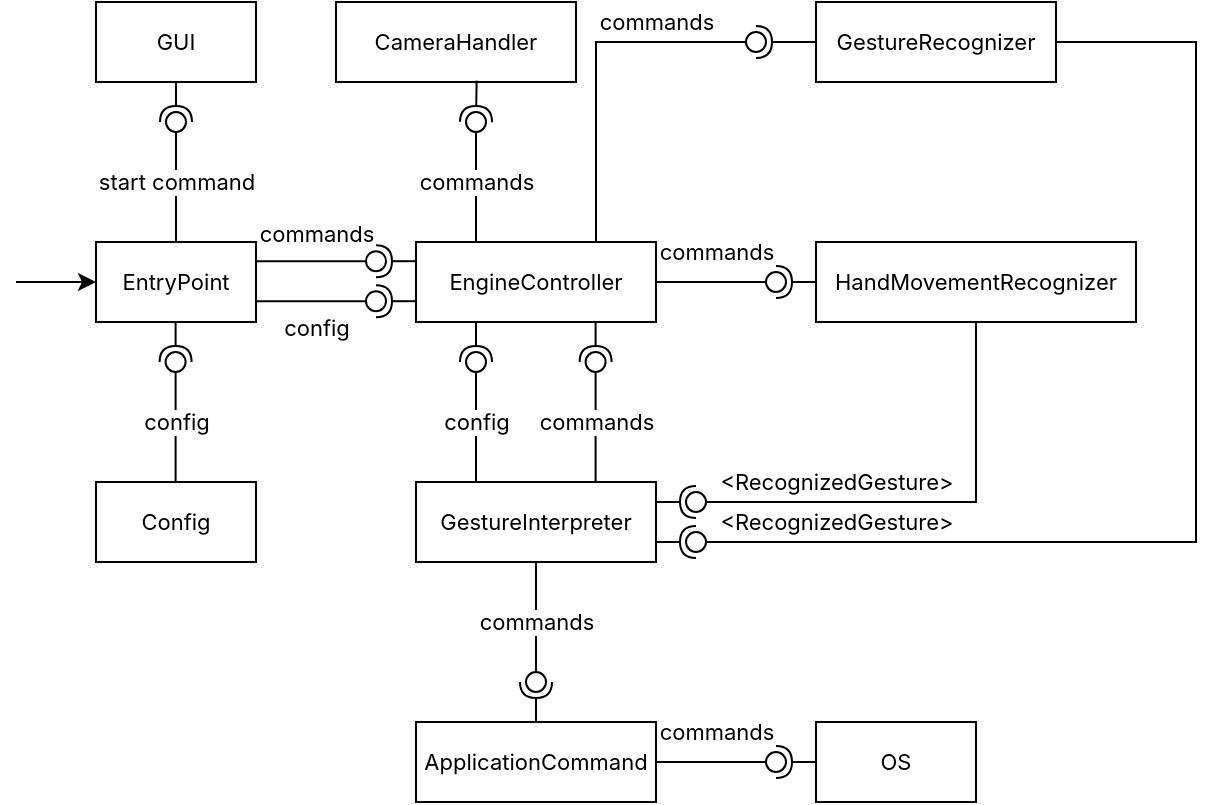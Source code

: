 <mxfile version="24.4.3" type="device">
  <diagram name="Seite-1" id="FlxHqYpVM7WwrjAAbNVC">
    <mxGraphModel dx="989" dy="512" grid="1" gridSize="10" guides="1" tooltips="1" connect="1" arrows="1" fold="1" page="1" pageScale="1" pageWidth="827" pageHeight="1169" math="0" shadow="0">
      <root>
        <mxCell id="0" />
        <mxCell id="1" parent="0" />
        <mxCell id="mJIAhEb5I7Z3ak2i3lBF-1" value="&lt;div style=&quot;font-size: 11px;&quot;&gt;EntryPoint&lt;/div&gt;" style="rounded=0;whiteSpace=wrap;html=1;fontFamily=Inter;fontSource=https%3A%2F%2Ffonts.googleapis.com%2Fcss%3Ffamily%3DInter;fontSize=11;" parent="1" vertex="1">
          <mxGeometry x="80" y="160" width="80" height="40" as="geometry" />
        </mxCell>
        <mxCell id="mJIAhEb5I7Z3ak2i3lBF-2" value="" style="endArrow=classic;html=1;rounded=0;entryX=0;entryY=0.5;entryDx=0;entryDy=0;fontFamily=Inter;fontSource=https%3A%2F%2Ffonts.googleapis.com%2Fcss%3Ffamily%3DInter;fontSize=11;" parent="1" target="mJIAhEb5I7Z3ak2i3lBF-1" edge="1">
          <mxGeometry width="50" height="50" relative="1" as="geometry">
            <mxPoint x="40" y="180" as="sourcePoint" />
            <mxPoint x="80" y="179.76" as="targetPoint" />
          </mxGeometry>
        </mxCell>
        <mxCell id="mJIAhEb5I7Z3ak2i3lBF-3" value="&lt;div style=&quot;font-size: 11px;&quot;&gt;GUI&lt;/div&gt;" style="rounded=0;whiteSpace=wrap;html=1;fontFamily=Inter;fontSource=https%3A%2F%2Ffonts.googleapis.com%2Fcss%3Ffamily%3DInter;fontSize=11;" parent="1" vertex="1">
          <mxGeometry x="80" y="40" width="80" height="40" as="geometry" />
        </mxCell>
        <mxCell id="mJIAhEb5I7Z3ak2i3lBF-4" value="" style="rounded=0;orthogonalLoop=1;jettySize=auto;html=1;endArrow=halfCircle;endFill=0;endSize=6;strokeWidth=1;sketch=0;exitX=0.5;exitY=1;exitDx=0;exitDy=0;fontFamily=Inter;fontSource=https%3A%2F%2Ffonts.googleapis.com%2Fcss%3Ffamily%3DInter;fontSize=11;" parent="1" source="mJIAhEb5I7Z3ak2i3lBF-3" edge="1">
          <mxGeometry relative="1" as="geometry">
            <mxPoint x="250" y="155" as="sourcePoint" />
            <mxPoint x="120" y="100" as="targetPoint" />
          </mxGeometry>
        </mxCell>
        <mxCell id="mJIAhEb5I7Z3ak2i3lBF-5" value="start command" style="rounded=0;orthogonalLoop=1;jettySize=auto;html=1;endArrow=oval;endFill=0;sketch=0;sourcePerimeterSpacing=0;targetPerimeterSpacing=0;endSize=10;exitX=0.5;exitY=0;exitDx=0;exitDy=0;fontFamily=Inter;fontSource=https%3A%2F%2Ffonts.googleapis.com%2Fcss%3Ffamily%3DInter;fontSize=11;" parent="1" source="mJIAhEb5I7Z3ak2i3lBF-1" edge="1">
          <mxGeometry relative="1" as="geometry">
            <mxPoint x="210" y="155" as="sourcePoint" />
            <mxPoint x="120" y="100" as="targetPoint" />
            <Array as="points" />
            <mxPoint as="offset" />
          </mxGeometry>
        </mxCell>
        <mxCell id="mJIAhEb5I7Z3ak2i3lBF-6" value="" style="ellipse;whiteSpace=wrap;html=1;align=center;aspect=fixed;fillColor=none;strokeColor=none;resizable=0;perimeter=centerPerimeter;rotatable=0;allowArrows=0;points=[];outlineConnect=1;fontFamily=Inter;fontSource=https%3A%2F%2Ffonts.googleapis.com%2Fcss%3Ffamily%3DInter;fontSize=11;" parent="1" vertex="1">
          <mxGeometry x="225" y="150" width="10" height="10" as="geometry" />
        </mxCell>
        <mxCell id="mJIAhEb5I7Z3ak2i3lBF-7" value="&lt;div style=&quot;font-size: 11px;&quot;&gt;EngineController&lt;/div&gt;" style="rounded=0;whiteSpace=wrap;html=1;fontFamily=Inter;fontSource=https%3A%2F%2Ffonts.googleapis.com%2Fcss%3Ffamily%3DInter;fontSize=11;" parent="1" vertex="1">
          <mxGeometry x="240" y="160" width="120" height="40" as="geometry" />
        </mxCell>
        <mxCell id="mJIAhEb5I7Z3ak2i3lBF-8" value="" style="rounded=0;orthogonalLoop=1;jettySize=auto;html=1;endArrow=halfCircle;endFill=0;endSize=6;strokeWidth=1;sketch=0;exitX=0;exitY=0.5;exitDx=0;exitDy=0;fontFamily=Inter;fontSource=https%3A%2F%2Ffonts.googleapis.com%2Fcss%3Ffamily%3DInter;fontSize=11;" parent="1" edge="1">
          <mxGeometry relative="1" as="geometry">
            <mxPoint x="240" y="169.6" as="sourcePoint" />
            <mxPoint x="220" y="169.6" as="targetPoint" />
          </mxGeometry>
        </mxCell>
        <mxCell id="mJIAhEb5I7Z3ak2i3lBF-9" value="commands" style="rounded=0;orthogonalLoop=1;jettySize=auto;html=1;endArrow=oval;endFill=0;sketch=0;sourcePerimeterSpacing=0;targetPerimeterSpacing=0;endSize=10;exitX=1;exitY=0.5;exitDx=0;exitDy=0;fontFamily=Inter;fontSource=https%3A%2F%2Ffonts.googleapis.com%2Fcss%3Ffamily%3DInter;fontSize=11;" parent="1" edge="1">
          <mxGeometry y="14" relative="1" as="geometry">
            <mxPoint x="160" y="169.6" as="sourcePoint" />
            <mxPoint x="220" y="169.6" as="targetPoint" />
            <mxPoint as="offset" />
          </mxGeometry>
        </mxCell>
        <mxCell id="mJIAhEb5I7Z3ak2i3lBF-10" value="" style="ellipse;whiteSpace=wrap;html=1;align=center;aspect=fixed;fillColor=none;strokeColor=none;resizable=0;perimeter=centerPerimeter;rotatable=0;allowArrows=0;points=[];outlineConnect=1;fontFamily=Inter;fontSource=https%3A%2F%2Ffonts.googleapis.com%2Fcss%3Ffamily%3DInter;fontSize=11;" parent="1" vertex="1">
          <mxGeometry x="225" y="160" width="10" height="10" as="geometry" />
        </mxCell>
        <mxCell id="mJIAhEb5I7Z3ak2i3lBF-11" value="CameraHandler" style="rounded=0;whiteSpace=wrap;html=1;fontFamily=Inter;fontSource=https%3A%2F%2Ffonts.googleapis.com%2Fcss%3Ffamily%3DInter;fontSize=11;" parent="1" vertex="1">
          <mxGeometry x="200" y="40" width="120" height="40" as="geometry" />
        </mxCell>
        <mxCell id="mJIAhEb5I7Z3ak2i3lBF-12" value="" style="rounded=0;orthogonalLoop=1;jettySize=auto;html=1;endArrow=halfCircle;endFill=0;endSize=6;strokeWidth=1;sketch=0;exitX=0.586;exitY=0.983;exitDx=0;exitDy=0;exitPerimeter=0;fontFamily=Inter;fontSource=https%3A%2F%2Ffonts.googleapis.com%2Fcss%3Ffamily%3DInter;fontSize=11;" parent="1" source="mJIAhEb5I7Z3ak2i3lBF-11" edge="1">
          <mxGeometry relative="1" as="geometry">
            <mxPoint x="310" y="165" as="sourcePoint" />
            <mxPoint x="270" y="100" as="targetPoint" />
          </mxGeometry>
        </mxCell>
        <mxCell id="mJIAhEb5I7Z3ak2i3lBF-13" value="commands" style="rounded=0;orthogonalLoop=1;jettySize=auto;html=1;endArrow=oval;endFill=0;sketch=0;sourcePerimeterSpacing=0;targetPerimeterSpacing=0;endSize=10;exitX=0.25;exitY=0;exitDx=0;exitDy=0;fontFamily=Inter;fontSource=https%3A%2F%2Ffonts.googleapis.com%2Fcss%3Ffamily%3DInter;fontSize=11;" parent="1" source="mJIAhEb5I7Z3ak2i3lBF-7" edge="1">
          <mxGeometry relative="1" as="geometry">
            <mxPoint x="310" y="165" as="sourcePoint" />
            <mxPoint x="270" y="100" as="targetPoint" />
          </mxGeometry>
        </mxCell>
        <mxCell id="mJIAhEb5I7Z3ak2i3lBF-14" value="" style="ellipse;whiteSpace=wrap;html=1;align=center;aspect=fixed;fillColor=none;strokeColor=none;resizable=0;perimeter=centerPerimeter;rotatable=0;allowArrows=0;points=[];outlineConnect=1;fontFamily=Inter;fontSource=https%3A%2F%2Ffonts.googleapis.com%2Fcss%3Ffamily%3DInter;fontSize=11;" parent="1" vertex="1">
          <mxGeometry x="325" y="160" width="10" height="10" as="geometry" />
        </mxCell>
        <mxCell id="mJIAhEb5I7Z3ak2i3lBF-15" value="" style="ellipse;whiteSpace=wrap;html=1;align=center;aspect=fixed;fillColor=none;strokeColor=none;resizable=0;perimeter=centerPerimeter;rotatable=0;allowArrows=0;points=[];outlineConnect=1;fontFamily=Inter;fontSource=https%3A%2F%2Ffonts.googleapis.com%2Fcss%3Ffamily%3DInter;fontSize=11;" parent="1" vertex="1">
          <mxGeometry x="335" y="170" width="10" height="10" as="geometry" />
        </mxCell>
        <mxCell id="mJIAhEb5I7Z3ak2i3lBF-16" value="HandMovementRecognizer" style="rounded=0;whiteSpace=wrap;html=1;fontFamily=Inter;fontSource=https%3A%2F%2Ffonts.googleapis.com%2Fcss%3Ffamily%3DInter;fontSize=11;" parent="1" vertex="1">
          <mxGeometry x="440" y="160" width="160" height="40" as="geometry" />
        </mxCell>
        <mxCell id="mJIAhEb5I7Z3ak2i3lBF-17" value="GestureRecognizer" style="rounded=0;whiteSpace=wrap;html=1;fontFamily=Inter;fontSource=https%3A%2F%2Ffonts.googleapis.com%2Fcss%3Ffamily%3DInter;fontSize=11;" parent="1" vertex="1">
          <mxGeometry x="440" y="40" width="120" height="40" as="geometry" />
        </mxCell>
        <mxCell id="mJIAhEb5I7Z3ak2i3lBF-18" value="" style="rounded=0;orthogonalLoop=1;jettySize=auto;html=1;endArrow=halfCircle;endFill=0;endSize=6;strokeWidth=1;sketch=0;exitX=0;exitY=0.5;exitDx=0;exitDy=0;fontFamily=Inter;fontSource=https%3A%2F%2Ffonts.googleapis.com%2Fcss%3Ffamily%3DInter;fontSize=11;" parent="1" source="mJIAhEb5I7Z3ak2i3lBF-17" edge="1">
          <mxGeometry relative="1" as="geometry">
            <mxPoint x="450" y="115" as="sourcePoint" />
            <mxPoint x="410" y="60" as="targetPoint" />
          </mxGeometry>
        </mxCell>
        <mxCell id="mJIAhEb5I7Z3ak2i3lBF-19" value="commands" style="rounded=0;orthogonalLoop=1;jettySize=auto;html=1;endArrow=oval;endFill=0;sketch=0;sourcePerimeterSpacing=0;targetPerimeterSpacing=0;endSize=10;exitX=0.75;exitY=0;exitDx=0;exitDy=0;fontFamily=Inter;fontSource=https%3A%2F%2Ffonts.googleapis.com%2Fcss%3Ffamily%3DInter;fontSize=11;" parent="1" source="mJIAhEb5I7Z3ak2i3lBF-7" edge="1">
          <mxGeometry x="0.444" y="10" relative="1" as="geometry">
            <mxPoint x="410" y="115" as="sourcePoint" />
            <mxPoint x="410" y="60" as="targetPoint" />
            <Array as="points">
              <mxPoint x="330" y="60" />
            </Array>
            <mxPoint as="offset" />
          </mxGeometry>
        </mxCell>
        <mxCell id="mJIAhEb5I7Z3ak2i3lBF-20" value="" style="ellipse;whiteSpace=wrap;html=1;align=center;aspect=fixed;fillColor=none;strokeColor=none;resizable=0;perimeter=centerPerimeter;rotatable=0;allowArrows=0;points=[];outlineConnect=1;fontFamily=Inter;fontSource=https%3A%2F%2Ffonts.googleapis.com%2Fcss%3Ffamily%3DInter;fontSize=11;" parent="1" vertex="1">
          <mxGeometry x="425" y="110" width="10" height="10" as="geometry" />
        </mxCell>
        <mxCell id="mJIAhEb5I7Z3ak2i3lBF-21" value="" style="rounded=0;orthogonalLoop=1;jettySize=auto;html=1;endArrow=halfCircle;endFill=0;endSize=6;strokeWidth=1;sketch=0;exitX=0;exitY=0.5;exitDx=0;exitDy=0;fontFamily=Inter;fontSource=https%3A%2F%2Ffonts.googleapis.com%2Fcss%3Ffamily%3DInter;fontSize=11;" parent="1" source="mJIAhEb5I7Z3ak2i3lBF-16" edge="1">
          <mxGeometry relative="1" as="geometry">
            <mxPoint x="450" y="155" as="sourcePoint" />
            <mxPoint x="420" y="180" as="targetPoint" />
          </mxGeometry>
        </mxCell>
        <mxCell id="mJIAhEb5I7Z3ak2i3lBF-22" value="commands" style="rounded=0;orthogonalLoop=1;jettySize=auto;html=1;endArrow=oval;endFill=0;sketch=0;sourcePerimeterSpacing=0;targetPerimeterSpacing=0;endSize=10;exitX=1;exitY=0.5;exitDx=0;exitDy=0;fontFamily=Inter;fontSource=https%3A%2F%2Ffonts.googleapis.com%2Fcss%3Ffamily%3DInter;fontSize=11;" parent="1" source="mJIAhEb5I7Z3ak2i3lBF-7" edge="1">
          <mxGeometry y="15" relative="1" as="geometry">
            <mxPoint x="410" y="155" as="sourcePoint" />
            <mxPoint x="420" y="180" as="targetPoint" />
            <mxPoint as="offset" />
          </mxGeometry>
        </mxCell>
        <mxCell id="mJIAhEb5I7Z3ak2i3lBF-23" value="" style="ellipse;whiteSpace=wrap;html=1;align=center;aspect=fixed;fillColor=none;strokeColor=none;resizable=0;perimeter=centerPerimeter;rotatable=0;allowArrows=0;points=[];outlineConnect=1;fontFamily=Inter;fontSource=https%3A%2F%2Ffonts.googleapis.com%2Fcss%3Ffamily%3DInter;fontSize=11;" parent="1" vertex="1">
          <mxGeometry x="425" y="150" width="10" height="10" as="geometry" />
        </mxCell>
        <mxCell id="mJIAhEb5I7Z3ak2i3lBF-24" value="GestureInterpreter" style="rounded=0;whiteSpace=wrap;html=1;fontFamily=Inter;fontSource=https%3A%2F%2Ffonts.googleapis.com%2Fcss%3Ffamily%3DInter;fontSize=11;" parent="1" vertex="1">
          <mxGeometry x="240" y="280" width="120" height="40" as="geometry" />
        </mxCell>
        <mxCell id="mJIAhEb5I7Z3ak2i3lBF-25" value="" style="rounded=0;orthogonalLoop=1;jettySize=auto;html=1;endArrow=halfCircle;endFill=0;endSize=6;strokeWidth=1;sketch=0;exitX=0.25;exitY=1;exitDx=0;exitDy=0;fontFamily=Inter;fontSource=https%3A%2F%2Ffonts.googleapis.com%2Fcss%3Ffamily%3DInter;fontSize=11;" parent="1" source="mJIAhEb5I7Z3ak2i3lBF-7" edge="1">
          <mxGeometry relative="1" as="geometry">
            <mxPoint x="330" y="255" as="sourcePoint" />
            <mxPoint x="270" y="220" as="targetPoint" />
          </mxGeometry>
        </mxCell>
        <mxCell id="mJIAhEb5I7Z3ak2i3lBF-26" value="config" style="rounded=0;orthogonalLoop=1;jettySize=auto;html=1;endArrow=oval;endFill=0;sketch=0;sourcePerimeterSpacing=0;targetPerimeterSpacing=0;endSize=10;exitX=0.25;exitY=0;exitDx=0;exitDy=0;fontFamily=Inter;fontSource=https%3A%2F%2Ffonts.googleapis.com%2Fcss%3Ffamily%3DInter;fontSize=11;" parent="1" source="mJIAhEb5I7Z3ak2i3lBF-24" edge="1">
          <mxGeometry relative="1" as="geometry">
            <mxPoint x="290" y="255" as="sourcePoint" />
            <mxPoint x="270" y="220" as="targetPoint" />
          </mxGeometry>
        </mxCell>
        <mxCell id="mJIAhEb5I7Z3ak2i3lBF-27" value="" style="ellipse;whiteSpace=wrap;html=1;align=center;aspect=fixed;fillColor=none;strokeColor=none;resizable=0;perimeter=centerPerimeter;rotatable=0;allowArrows=0;points=[];outlineConnect=1;fontFamily=Inter;fontSource=https%3A%2F%2Ffonts.googleapis.com%2Fcss%3Ffamily%3DInter;fontSize=11;" parent="1" vertex="1">
          <mxGeometry x="305" y="250" width="10" height="10" as="geometry" />
        </mxCell>
        <mxCell id="mJIAhEb5I7Z3ak2i3lBF-28" value="" style="rounded=0;orthogonalLoop=1;jettySize=auto;html=1;endArrow=halfCircle;endFill=0;endSize=6;strokeWidth=1;sketch=0;exitX=0.25;exitY=1;exitDx=0;exitDy=0;fontFamily=Inter;fontSource=https%3A%2F%2Ffonts.googleapis.com%2Fcss%3Ffamily%3DInter;fontSize=11;" parent="1" edge="1">
          <mxGeometry relative="1" as="geometry">
            <mxPoint x="329.8" y="200" as="sourcePoint" />
            <mxPoint x="329.8" y="220" as="targetPoint" />
          </mxGeometry>
        </mxCell>
        <mxCell id="mJIAhEb5I7Z3ak2i3lBF-29" value="commands" style="rounded=0;orthogonalLoop=1;jettySize=auto;html=1;endArrow=oval;endFill=0;sketch=0;sourcePerimeterSpacing=0;targetPerimeterSpacing=0;endSize=10;exitX=0.25;exitY=0;exitDx=0;exitDy=0;fontFamily=Inter;fontSource=https%3A%2F%2Ffonts.googleapis.com%2Fcss%3Ffamily%3DInter;fontSize=11;" parent="1" edge="1">
          <mxGeometry relative="1" as="geometry">
            <mxPoint x="329.8" y="280" as="sourcePoint" />
            <mxPoint x="329.8" y="220" as="targetPoint" />
          </mxGeometry>
        </mxCell>
        <mxCell id="mJIAhEb5I7Z3ak2i3lBF-30" value="Config" style="rounded=0;whiteSpace=wrap;html=1;fontFamily=Inter;fontSource=https%3A%2F%2Ffonts.googleapis.com%2Fcss%3Ffamily%3DInter;fontSize=11;" parent="1" vertex="1">
          <mxGeometry x="80" y="280" width="80" height="40" as="geometry" />
        </mxCell>
        <mxCell id="mJIAhEb5I7Z3ak2i3lBF-31" value="" style="rounded=0;orthogonalLoop=1;jettySize=auto;html=1;endArrow=halfCircle;endFill=0;endSize=6;strokeWidth=1;sketch=0;exitX=0.25;exitY=1;exitDx=0;exitDy=0;fontFamily=Inter;fontSource=https%3A%2F%2Ffonts.googleapis.com%2Fcss%3Ffamily%3DInter;fontSize=11;" parent="1" edge="1">
          <mxGeometry relative="1" as="geometry">
            <mxPoint x="119.8" y="200" as="sourcePoint" />
            <mxPoint x="119.8" y="220" as="targetPoint" />
          </mxGeometry>
        </mxCell>
        <mxCell id="mJIAhEb5I7Z3ak2i3lBF-32" value="config" style="rounded=0;orthogonalLoop=1;jettySize=auto;html=1;endArrow=oval;endFill=0;sketch=0;sourcePerimeterSpacing=0;targetPerimeterSpacing=0;endSize=10;exitX=0.25;exitY=0;exitDx=0;exitDy=0;fontFamily=Inter;fontSource=https%3A%2F%2Ffonts.googleapis.com%2Fcss%3Ffamily%3DInter;fontSize=11;" parent="1" edge="1">
          <mxGeometry relative="1" as="geometry">
            <mxPoint x="119.8" y="280" as="sourcePoint" />
            <mxPoint x="119.8" y="220" as="targetPoint" />
          </mxGeometry>
        </mxCell>
        <mxCell id="mJIAhEb5I7Z3ak2i3lBF-33" value="ApplicationCommand" style="rounded=0;whiteSpace=wrap;html=1;fontFamily=Inter;fontSource=https%3A%2F%2Ffonts.googleapis.com%2Fcss%3Ffamily%3DInter;fontSize=11;" parent="1" vertex="1">
          <mxGeometry x="240" y="400" width="120" height="40" as="geometry" />
        </mxCell>
        <mxCell id="mJIAhEb5I7Z3ak2i3lBF-36" value="" style="ellipse;whiteSpace=wrap;html=1;align=center;aspect=fixed;fillColor=none;strokeColor=none;resizable=0;perimeter=centerPerimeter;rotatable=0;allowArrows=0;points=[];outlineConnect=1;fontFamily=Inter;fontSource=https%3A%2F%2Ffonts.googleapis.com%2Fcss%3Ffamily%3DInter;fontSize=11;" parent="1" vertex="1">
          <mxGeometry x="435" y="230" width="10" height="10" as="geometry" />
        </mxCell>
        <mxCell id="mJIAhEb5I7Z3ak2i3lBF-39" value="" style="ellipse;whiteSpace=wrap;html=1;align=center;aspect=fixed;fillColor=none;strokeColor=none;resizable=0;perimeter=centerPerimeter;rotatable=0;allowArrows=0;points=[];outlineConnect=1;fontFamily=Inter;fontSource=https%3A%2F%2Ffonts.googleapis.com%2Fcss%3Ffamily%3DInter;fontSize=11;" parent="1" vertex="1">
          <mxGeometry x="435" y="230" width="10" height="10" as="geometry" />
        </mxCell>
        <mxCell id="mJIAhEb5I7Z3ak2i3lBF-40" value="" style="rounded=0;orthogonalLoop=1;jettySize=auto;html=1;endArrow=halfCircle;endFill=0;endSize=6;strokeWidth=1;sketch=0;exitX=1;exitY=0.25;exitDx=0;exitDy=0;fontFamily=Inter;fontSource=https%3A%2F%2Ffonts.googleapis.com%2Fcss%3Ffamily%3DInter;fontSize=11;" parent="1" source="mJIAhEb5I7Z3ak2i3lBF-24" edge="1">
          <mxGeometry relative="1" as="geometry">
            <mxPoint x="460" y="235" as="sourcePoint" />
            <mxPoint x="380" y="290" as="targetPoint" />
            <Array as="points" />
          </mxGeometry>
        </mxCell>
        <mxCell id="mJIAhEb5I7Z3ak2i3lBF-41" value="&amp;lt;RecognizedGesture&amp;gt;" style="rounded=0;orthogonalLoop=1;jettySize=auto;html=1;endArrow=oval;endFill=0;sketch=0;sourcePerimeterSpacing=0;targetPerimeterSpacing=0;endSize=10;exitX=0.5;exitY=1;exitDx=0;exitDy=0;fontFamily=Inter;fontSource=https%3A%2F%2Ffonts.googleapis.com%2Fcss%3Ffamily%3DInter;fontSize=11;" parent="1" source="mJIAhEb5I7Z3ak2i3lBF-16" edge="1">
          <mxGeometry x="0.391" y="-10" relative="1" as="geometry">
            <mxPoint x="420" y="235" as="sourcePoint" />
            <mxPoint x="380" y="290" as="targetPoint" />
            <Array as="points">
              <mxPoint x="520" y="290" />
            </Array>
            <mxPoint as="offset" />
          </mxGeometry>
        </mxCell>
        <mxCell id="mJIAhEb5I7Z3ak2i3lBF-42" value="" style="ellipse;whiteSpace=wrap;html=1;align=center;aspect=fixed;fillColor=none;strokeColor=none;resizable=0;perimeter=centerPerimeter;rotatable=0;allowArrows=0;points=[];outlineConnect=1;fontFamily=Inter;fontSource=https%3A%2F%2Ffonts.googleapis.com%2Fcss%3Ffamily%3DInter;fontSize=11;" parent="1" vertex="1">
          <mxGeometry x="435" y="230" width="10" height="10" as="geometry" />
        </mxCell>
        <mxCell id="mJIAhEb5I7Z3ak2i3lBF-43" value="" style="rounded=0;orthogonalLoop=1;jettySize=auto;html=1;endArrow=halfCircle;endFill=0;endSize=6;strokeWidth=1;sketch=0;exitX=1;exitY=0.75;exitDx=0;exitDy=0;fontFamily=Inter;fontSource=https%3A%2F%2Ffonts.googleapis.com%2Fcss%3Ffamily%3DInter;fontSize=11;" parent="1" source="mJIAhEb5I7Z3ak2i3lBF-24" edge="1">
          <mxGeometry relative="1" as="geometry">
            <mxPoint x="460" y="235" as="sourcePoint" />
            <mxPoint x="380" y="310" as="targetPoint" />
          </mxGeometry>
        </mxCell>
        <mxCell id="mJIAhEb5I7Z3ak2i3lBF-44" value="&amp;lt;RecognizedGesture&amp;gt;" style="rounded=0;orthogonalLoop=1;jettySize=auto;html=1;endArrow=oval;endFill=0;sketch=0;sourcePerimeterSpacing=0;targetPerimeterSpacing=0;endSize=10;exitX=1;exitY=0.5;exitDx=0;exitDy=0;fontFamily=Inter;fontSource=https%3A%2F%2Ffonts.googleapis.com%2Fcss%3Ffamily%3DInter;fontSize=11;" parent="1" source="mJIAhEb5I7Z3ak2i3lBF-17" edge="1">
          <mxGeometry x="0.754" y="-10" relative="1" as="geometry">
            <mxPoint x="420" y="235" as="sourcePoint" />
            <mxPoint x="380" y="310" as="targetPoint" />
            <Array as="points">
              <mxPoint x="630" y="60" />
              <mxPoint x="630" y="310" />
            </Array>
            <mxPoint as="offset" />
          </mxGeometry>
        </mxCell>
        <mxCell id="mJIAhEb5I7Z3ak2i3lBF-45" value="" style="ellipse;whiteSpace=wrap;html=1;align=center;aspect=fixed;fillColor=none;strokeColor=none;resizable=0;perimeter=centerPerimeter;rotatable=0;allowArrows=0;points=[];outlineConnect=1;fontFamily=Inter;fontSource=https%3A%2F%2Ffonts.googleapis.com%2Fcss%3Ffamily%3DInter;fontSize=11;" parent="1" vertex="1">
          <mxGeometry x="435" y="230" width="10" height="10" as="geometry" />
        </mxCell>
        <mxCell id="mJIAhEb5I7Z3ak2i3lBF-46" value="" style="rounded=0;orthogonalLoop=1;jettySize=auto;html=1;endArrow=halfCircle;endFill=0;endSize=6;strokeWidth=1;sketch=0;exitX=0.5;exitY=0;exitDx=0;exitDy=0;fontFamily=Inter;fontSource=https%3A%2F%2Ffonts.googleapis.com%2Fcss%3Ffamily%3DInter;fontSize=11;" parent="1" source="mJIAhEb5I7Z3ak2i3lBF-33" edge="1">
          <mxGeometry relative="1" as="geometry">
            <mxPoint x="440" y="305" as="sourcePoint" />
            <mxPoint x="300" y="380" as="targetPoint" />
          </mxGeometry>
        </mxCell>
        <mxCell id="mJIAhEb5I7Z3ak2i3lBF-47" value="commands" style="rounded=0;orthogonalLoop=1;jettySize=auto;html=1;endArrow=oval;endFill=0;sketch=0;sourcePerimeterSpacing=0;targetPerimeterSpacing=0;endSize=10;exitX=0.5;exitY=1;exitDx=0;exitDy=0;fontFamily=Inter;fontSource=https%3A%2F%2Ffonts.googleapis.com%2Fcss%3Ffamily%3DInter;fontSize=11;" parent="1" source="mJIAhEb5I7Z3ak2i3lBF-24" edge="1">
          <mxGeometry relative="1" as="geometry">
            <mxPoint x="400" y="305" as="sourcePoint" />
            <mxPoint x="300" y="380" as="targetPoint" />
          </mxGeometry>
        </mxCell>
        <mxCell id="mJIAhEb5I7Z3ak2i3lBF-48" value="" style="ellipse;whiteSpace=wrap;html=1;align=center;aspect=fixed;fillColor=none;strokeColor=none;resizable=0;perimeter=centerPerimeter;rotatable=0;allowArrows=0;points=[];outlineConnect=1;fontFamily=Inter;fontSource=https%3A%2F%2Ffonts.googleapis.com%2Fcss%3Ffamily%3DInter;fontSize=11;" parent="1" vertex="1">
          <mxGeometry x="415" y="300" width="10" height="10" as="geometry" />
        </mxCell>
        <mxCell id="mJIAhEb5I7Z3ak2i3lBF-49" value="OS" style="rounded=0;whiteSpace=wrap;html=1;fontFamily=Inter;fontSource=https%3A%2F%2Ffonts.googleapis.com%2Fcss%3Ffamily%3DInter;fontSize=11;" parent="1" vertex="1">
          <mxGeometry x="440" y="400" width="80" height="40" as="geometry" />
        </mxCell>
        <mxCell id="mJIAhEb5I7Z3ak2i3lBF-50" value="" style="rounded=0;orthogonalLoop=1;jettySize=auto;html=1;endArrow=halfCircle;endFill=0;endSize=6;strokeWidth=1;sketch=0;exitX=0;exitY=0.5;exitDx=0;exitDy=0;fontFamily=Inter;fontSource=https%3A%2F%2Ffonts.googleapis.com%2Fcss%3Ffamily%3DInter;fontSize=11;" parent="1" source="mJIAhEb5I7Z3ak2i3lBF-49" edge="1">
          <mxGeometry relative="1" as="geometry">
            <mxPoint x="440" y="325" as="sourcePoint" />
            <mxPoint x="420" y="420" as="targetPoint" />
          </mxGeometry>
        </mxCell>
        <mxCell id="mJIAhEb5I7Z3ak2i3lBF-51" value="commands" style="rounded=0;orthogonalLoop=1;jettySize=auto;html=1;endArrow=oval;endFill=0;sketch=0;sourcePerimeterSpacing=0;targetPerimeterSpacing=0;endSize=10;exitX=1;exitY=0.5;exitDx=0;exitDy=0;fontFamily=Inter;fontSource=https%3A%2F%2Ffonts.googleapis.com%2Fcss%3Ffamily%3DInter;fontSize=11;" parent="1" source="mJIAhEb5I7Z3ak2i3lBF-33" edge="1">
          <mxGeometry y="15" relative="1" as="geometry">
            <mxPoint x="400" y="325" as="sourcePoint" />
            <mxPoint x="420" y="420" as="targetPoint" />
            <mxPoint as="offset" />
          </mxGeometry>
        </mxCell>
        <mxCell id="mJIAhEb5I7Z3ak2i3lBF-52" value="" style="ellipse;whiteSpace=wrap;html=1;align=center;aspect=fixed;fillColor=none;strokeColor=none;resizable=0;perimeter=centerPerimeter;rotatable=0;allowArrows=0;points=[];outlineConnect=1;fontFamily=Inter;fontSource=https%3A%2F%2Ffonts.googleapis.com%2Fcss%3Ffamily%3DInter;fontSize=11;" parent="1" vertex="1">
          <mxGeometry x="415" y="320" width="10" height="10" as="geometry" />
        </mxCell>
        <mxCell id="vX1ygWQRSaH9QW2D1ksk-1" value="" style="ellipse;whiteSpace=wrap;html=1;align=center;aspect=fixed;fillColor=none;strokeColor=none;resizable=0;perimeter=centerPerimeter;rotatable=0;allowArrows=0;points=[];outlineConnect=1;fontFamily=Inter;fontSource=https%3A%2F%2Ffonts.googleapis.com%2Fcss%3Ffamily%3DInter;fontSize=11;" vertex="1" parent="1">
          <mxGeometry x="225" y="170" width="10" height="10" as="geometry" />
        </mxCell>
        <mxCell id="vX1ygWQRSaH9QW2D1ksk-2" value="" style="rounded=0;orthogonalLoop=1;jettySize=auto;html=1;endArrow=halfCircle;endFill=0;endSize=6;strokeWidth=1;sketch=0;exitX=0;exitY=0.5;exitDx=0;exitDy=0;fontFamily=Inter;fontSource=https%3A%2F%2Ffonts.googleapis.com%2Fcss%3Ffamily%3DInter;fontSize=11;" edge="1" parent="1">
          <mxGeometry relative="1" as="geometry">
            <mxPoint x="240" y="189.6" as="sourcePoint" />
            <mxPoint x="220" y="189.6" as="targetPoint" />
          </mxGeometry>
        </mxCell>
        <mxCell id="vX1ygWQRSaH9QW2D1ksk-3" value="&lt;div&gt;config&lt;/div&gt;" style="rounded=0;orthogonalLoop=1;jettySize=auto;html=1;endArrow=oval;endFill=0;sketch=0;sourcePerimeterSpacing=0;targetPerimeterSpacing=0;endSize=10;exitX=1;exitY=0.5;exitDx=0;exitDy=0;fontFamily=Inter;fontSource=https%3A%2F%2Ffonts.googleapis.com%2Fcss%3Ffamily%3DInter;fontSize=11;" edge="1" parent="1">
          <mxGeometry y="-13" relative="1" as="geometry">
            <mxPoint x="160" y="189.6" as="sourcePoint" />
            <mxPoint x="220" y="189.6" as="targetPoint" />
            <mxPoint as="offset" />
          </mxGeometry>
        </mxCell>
        <mxCell id="vX1ygWQRSaH9QW2D1ksk-4" value="" style="ellipse;whiteSpace=wrap;html=1;align=center;aspect=fixed;fillColor=none;strokeColor=none;resizable=0;perimeter=centerPerimeter;rotatable=0;allowArrows=0;points=[];outlineConnect=1;fontFamily=Inter;fontSource=https%3A%2F%2Ffonts.googleapis.com%2Fcss%3Ffamily%3DInter;fontSize=11;" vertex="1" parent="1">
          <mxGeometry x="225" y="180" width="10" height="10" as="geometry" />
        </mxCell>
      </root>
    </mxGraphModel>
  </diagram>
</mxfile>
